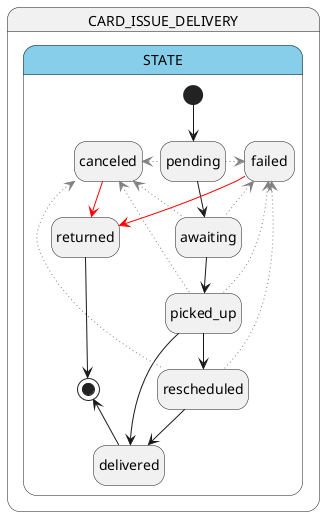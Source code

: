 @startuml
hide empty description 

' TODO: Добавь комменты на описание статуса
    ' pending - Продукт готовиться
    ' awaiting - Продукт ожидает доставщика
    ' failed - Отмена доставки поставщиком/доставщиком
    ' picked_up - Продукт передан доставщику
    ' rescheduled - Доставка перенесена получателем
    ' delivered - Продукт доставлен получателю
    ' canceled - Отмена доставки получателем
    ' returned - Поставщик получил продукт обратно
    ' Может нужно добавить lost?
    ' А failed если самовывоз, то как определить

state CARD_ISSUE_DELIVERY.STATE #SkyBlue {
    [*] -down-> pending
    pending -down-> awaiting
    pending -right[dotted,#Gray]-> failed
    pending -left[dotted,#Gray]-> canceled
    awaiting -down-> picked_up
    awaiting -up[dotted,#Gray]-> failed
    awaiting -up[dotted,#Gray]-> canceled
    failed -down[#Red]-> returned
    canceled -down[#Red]-> returned
    picked_up -down-> rescheduled
    picked_up -down-> delivered
    picked_up -up[dotted,#Gray]-> failed
    picked_up -up[dotted,#Gray]-> canceled
    rescheduled -down-> delivered
    rescheduled -up[dotted,#Gray]-> failed
    rescheduled -up[dotted,#Gray]-> canceled
    delivered -up-> [*]
    returned -down-> [*]
}

@enduml

